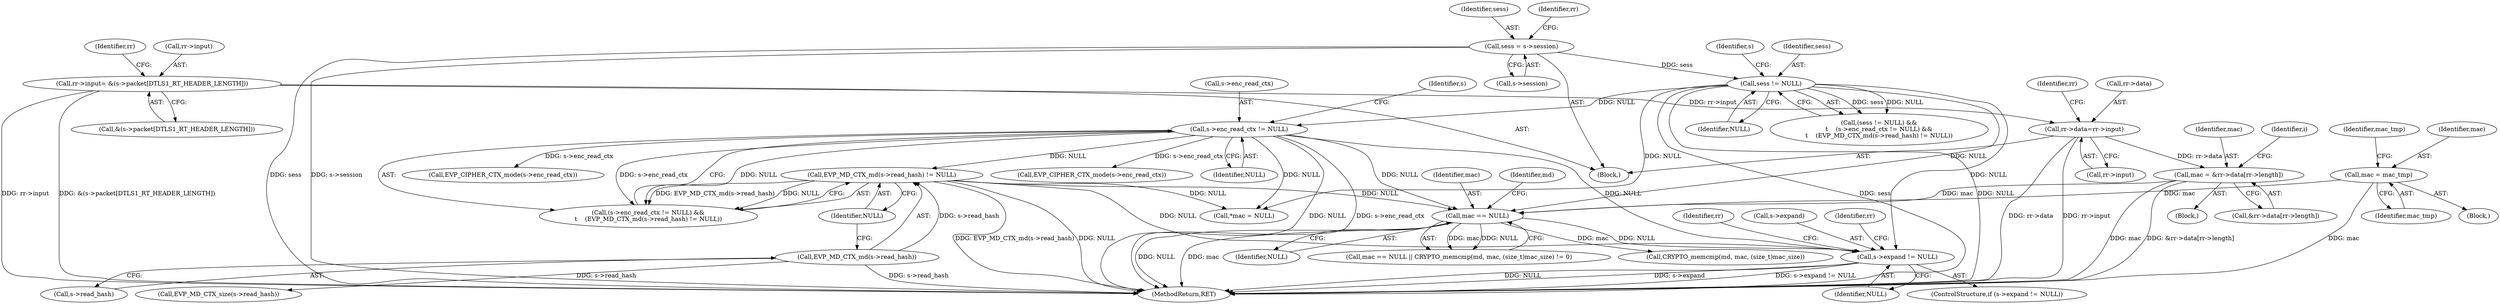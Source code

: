 digraph "0_openssl_103b171d8fc282ef435f8de9afbf7782e312961f_2@pointer" {
"1000391" [label="(Call,s->expand != NULL)"];
"1000347" [label="(Call,mac == NULL)"];
"1000325" [label="(Call,mac = &rr->data[rr->length])"];
"1000166" [label="(Call,rr->data=rr->input)"];
"1000142" [label="(Call,rr->input= &(s->packet[DTLS1_RT_HEADER_LENGTH]))"];
"1000306" [label="(Call,mac = mac_tmp)"];
"1000238" [label="(Call,sess != NULL)"];
"1000137" [label="(Call,sess = s->session)"];
"1000247" [label="(Call,EVP_MD_CTX_md(s->read_hash) != NULL)"];
"1000248" [label="(Call,EVP_MD_CTX_md(s->read_hash))"];
"1000242" [label="(Call,s->enc_read_ctx != NULL)"];
"1000255" [label="(Call,*mac = NULL)"];
"1000143" [label="(Call,rr->input)"];
"1000465" [label="(MethodReturn,RET)"];
"1000400" [label="(Identifier,rr)"];
"1000241" [label="(Call,(s->enc_read_ctx != NULL) &&\n\t    (EVP_MD_CTX_md(s->read_hash) != NULL))"];
"1000336" [label="(Identifier,i)"];
"1000239" [label="(Identifier,sess)"];
"1000137" [label="(Call,sess = s->session)"];
"1000348" [label="(Identifier,mac)"];
"1000310" [label="(Identifier,mac_tmp)"];
"1000252" [label="(Identifier,NULL)"];
"1000390" [label="(ControlStructure,if (s->expand != NULL))"];
"1000155" [label="(Identifier,rr)"];
"1000166" [label="(Call,rr->data=rr->input)"];
"1000247" [label="(Call,EVP_MD_CTX_md(s->read_hash) != NULL)"];
"1000142" [label="(Call,rr->input= &(s->packet[DTLS1_RT_HEADER_LENGTH]))"];
"1000261" [label="(Call,EVP_MD_CTX_size(s->read_hash))"];
"1000250" [label="(Identifier,s)"];
"1000240" [label="(Identifier,NULL)"];
"1000327" [label="(Call,&rr->data[rr->length])"];
"1000138" [label="(Identifier,sess)"];
"1000395" [label="(Identifier,NULL)"];
"1000392" [label="(Call,s->expand)"];
"1000144" [label="(Identifier,rr)"];
"1000248" [label="(Call,EVP_MD_CTX_md(s->read_hash))"];
"1000244" [label="(Identifier,s)"];
"1000249" [label="(Call,s->read_hash)"];
"1000170" [label="(Call,rr->input)"];
"1000146" [label="(Call,&(s->packet[DTLS1_RT_HEADER_LENGTH]))"];
"1000351" [label="(Call,CRYPTO_memcmp(md, mac, (size_t)mac_size))"];
"1000121" [label="(Block,)"];
"1000306" [label="(Call,mac = mac_tmp)"];
"1000352" [label="(Identifier,md)"];
"1000242" [label="(Call,s->enc_read_ctx != NULL)"];
"1000326" [label="(Identifier,mac)"];
"1000237" [label="(Call,(sess != NULL) &&\n\t    (s->enc_read_ctx != NULL) &&\n\t    (EVP_MD_CTX_md(s->read_hash) != NULL))"];
"1000346" [label="(Call,mac == NULL || CRYPTO_memcmp(md, mac, (size_t)mac_size) != 0)"];
"1000319" [label="(Block,)"];
"1000175" [label="(Identifier,rr)"];
"1000139" [label="(Call,s->session)"];
"1000349" [label="(Identifier,NULL)"];
"1000238" [label="(Call,sess != NULL)"];
"1000300" [label="(Call,EVP_CIPHER_CTX_mode(s->enc_read_ctx))"];
"1000243" [label="(Call,s->enc_read_ctx)"];
"1000325" [label="(Call,mac = &rr->data[rr->length])"];
"1000308" [label="(Identifier,mac_tmp)"];
"1000305" [label="(Block,)"];
"1000426" [label="(Identifier,rr)"];
"1000307" [label="(Identifier,mac)"];
"1000246" [label="(Identifier,NULL)"];
"1000278" [label="(Call,EVP_CIPHER_CTX_mode(s->enc_read_ctx))"];
"1000167" [label="(Call,rr->data)"];
"1000391" [label="(Call,s->expand != NULL)"];
"1000347" [label="(Call,mac == NULL)"];
"1000391" -> "1000390"  [label="AST: "];
"1000391" -> "1000395"  [label="CFG: "];
"1000392" -> "1000391"  [label="AST: "];
"1000395" -> "1000391"  [label="AST: "];
"1000400" -> "1000391"  [label="CFG: "];
"1000426" -> "1000391"  [label="CFG: "];
"1000391" -> "1000465"  [label="DDG: s->expand"];
"1000391" -> "1000465"  [label="DDG: s->expand != NULL"];
"1000391" -> "1000465"  [label="DDG: NULL"];
"1000347" -> "1000391"  [label="DDG: NULL"];
"1000238" -> "1000391"  [label="DDG: NULL"];
"1000247" -> "1000391"  [label="DDG: NULL"];
"1000242" -> "1000391"  [label="DDG: NULL"];
"1000347" -> "1000346"  [label="AST: "];
"1000347" -> "1000349"  [label="CFG: "];
"1000348" -> "1000347"  [label="AST: "];
"1000349" -> "1000347"  [label="AST: "];
"1000352" -> "1000347"  [label="CFG: "];
"1000346" -> "1000347"  [label="CFG: "];
"1000347" -> "1000465"  [label="DDG: NULL"];
"1000347" -> "1000465"  [label="DDG: mac"];
"1000347" -> "1000346"  [label="DDG: mac"];
"1000347" -> "1000346"  [label="DDG: NULL"];
"1000325" -> "1000347"  [label="DDG: mac"];
"1000306" -> "1000347"  [label="DDG: mac"];
"1000238" -> "1000347"  [label="DDG: NULL"];
"1000247" -> "1000347"  [label="DDG: NULL"];
"1000242" -> "1000347"  [label="DDG: NULL"];
"1000347" -> "1000351"  [label="DDG: mac"];
"1000325" -> "1000319"  [label="AST: "];
"1000325" -> "1000327"  [label="CFG: "];
"1000326" -> "1000325"  [label="AST: "];
"1000327" -> "1000325"  [label="AST: "];
"1000336" -> "1000325"  [label="CFG: "];
"1000325" -> "1000465"  [label="DDG: mac"];
"1000325" -> "1000465"  [label="DDG: &rr->data[rr->length]"];
"1000166" -> "1000325"  [label="DDG: rr->data"];
"1000166" -> "1000121"  [label="AST: "];
"1000166" -> "1000170"  [label="CFG: "];
"1000167" -> "1000166"  [label="AST: "];
"1000170" -> "1000166"  [label="AST: "];
"1000175" -> "1000166"  [label="CFG: "];
"1000166" -> "1000465"  [label="DDG: rr->data"];
"1000166" -> "1000465"  [label="DDG: rr->input"];
"1000142" -> "1000166"  [label="DDG: rr->input"];
"1000142" -> "1000121"  [label="AST: "];
"1000142" -> "1000146"  [label="CFG: "];
"1000143" -> "1000142"  [label="AST: "];
"1000146" -> "1000142"  [label="AST: "];
"1000155" -> "1000142"  [label="CFG: "];
"1000142" -> "1000465"  [label="DDG: rr->input"];
"1000142" -> "1000465"  [label="DDG: &(s->packet[DTLS1_RT_HEADER_LENGTH])"];
"1000306" -> "1000305"  [label="AST: "];
"1000306" -> "1000308"  [label="CFG: "];
"1000307" -> "1000306"  [label="AST: "];
"1000308" -> "1000306"  [label="AST: "];
"1000310" -> "1000306"  [label="CFG: "];
"1000306" -> "1000465"  [label="DDG: mac"];
"1000238" -> "1000237"  [label="AST: "];
"1000238" -> "1000240"  [label="CFG: "];
"1000239" -> "1000238"  [label="AST: "];
"1000240" -> "1000238"  [label="AST: "];
"1000244" -> "1000238"  [label="CFG: "];
"1000237" -> "1000238"  [label="CFG: "];
"1000238" -> "1000465"  [label="DDG: sess"];
"1000238" -> "1000465"  [label="DDG: NULL"];
"1000238" -> "1000237"  [label="DDG: sess"];
"1000238" -> "1000237"  [label="DDG: NULL"];
"1000137" -> "1000238"  [label="DDG: sess"];
"1000238" -> "1000242"  [label="DDG: NULL"];
"1000238" -> "1000255"  [label="DDG: NULL"];
"1000137" -> "1000121"  [label="AST: "];
"1000137" -> "1000139"  [label="CFG: "];
"1000138" -> "1000137"  [label="AST: "];
"1000139" -> "1000137"  [label="AST: "];
"1000144" -> "1000137"  [label="CFG: "];
"1000137" -> "1000465"  [label="DDG: s->session"];
"1000137" -> "1000465"  [label="DDG: sess"];
"1000247" -> "1000241"  [label="AST: "];
"1000247" -> "1000252"  [label="CFG: "];
"1000248" -> "1000247"  [label="AST: "];
"1000252" -> "1000247"  [label="AST: "];
"1000241" -> "1000247"  [label="CFG: "];
"1000247" -> "1000465"  [label="DDG: EVP_MD_CTX_md(s->read_hash)"];
"1000247" -> "1000465"  [label="DDG: NULL"];
"1000247" -> "1000241"  [label="DDG: EVP_MD_CTX_md(s->read_hash)"];
"1000247" -> "1000241"  [label="DDG: NULL"];
"1000248" -> "1000247"  [label="DDG: s->read_hash"];
"1000242" -> "1000247"  [label="DDG: NULL"];
"1000247" -> "1000255"  [label="DDG: NULL"];
"1000248" -> "1000249"  [label="CFG: "];
"1000249" -> "1000248"  [label="AST: "];
"1000252" -> "1000248"  [label="CFG: "];
"1000248" -> "1000465"  [label="DDG: s->read_hash"];
"1000248" -> "1000261"  [label="DDG: s->read_hash"];
"1000242" -> "1000241"  [label="AST: "];
"1000242" -> "1000246"  [label="CFG: "];
"1000243" -> "1000242"  [label="AST: "];
"1000246" -> "1000242"  [label="AST: "];
"1000250" -> "1000242"  [label="CFG: "];
"1000241" -> "1000242"  [label="CFG: "];
"1000242" -> "1000465"  [label="DDG: NULL"];
"1000242" -> "1000465"  [label="DDG: s->enc_read_ctx"];
"1000242" -> "1000241"  [label="DDG: s->enc_read_ctx"];
"1000242" -> "1000241"  [label="DDG: NULL"];
"1000242" -> "1000255"  [label="DDG: NULL"];
"1000242" -> "1000278"  [label="DDG: s->enc_read_ctx"];
"1000242" -> "1000300"  [label="DDG: s->enc_read_ctx"];
}
